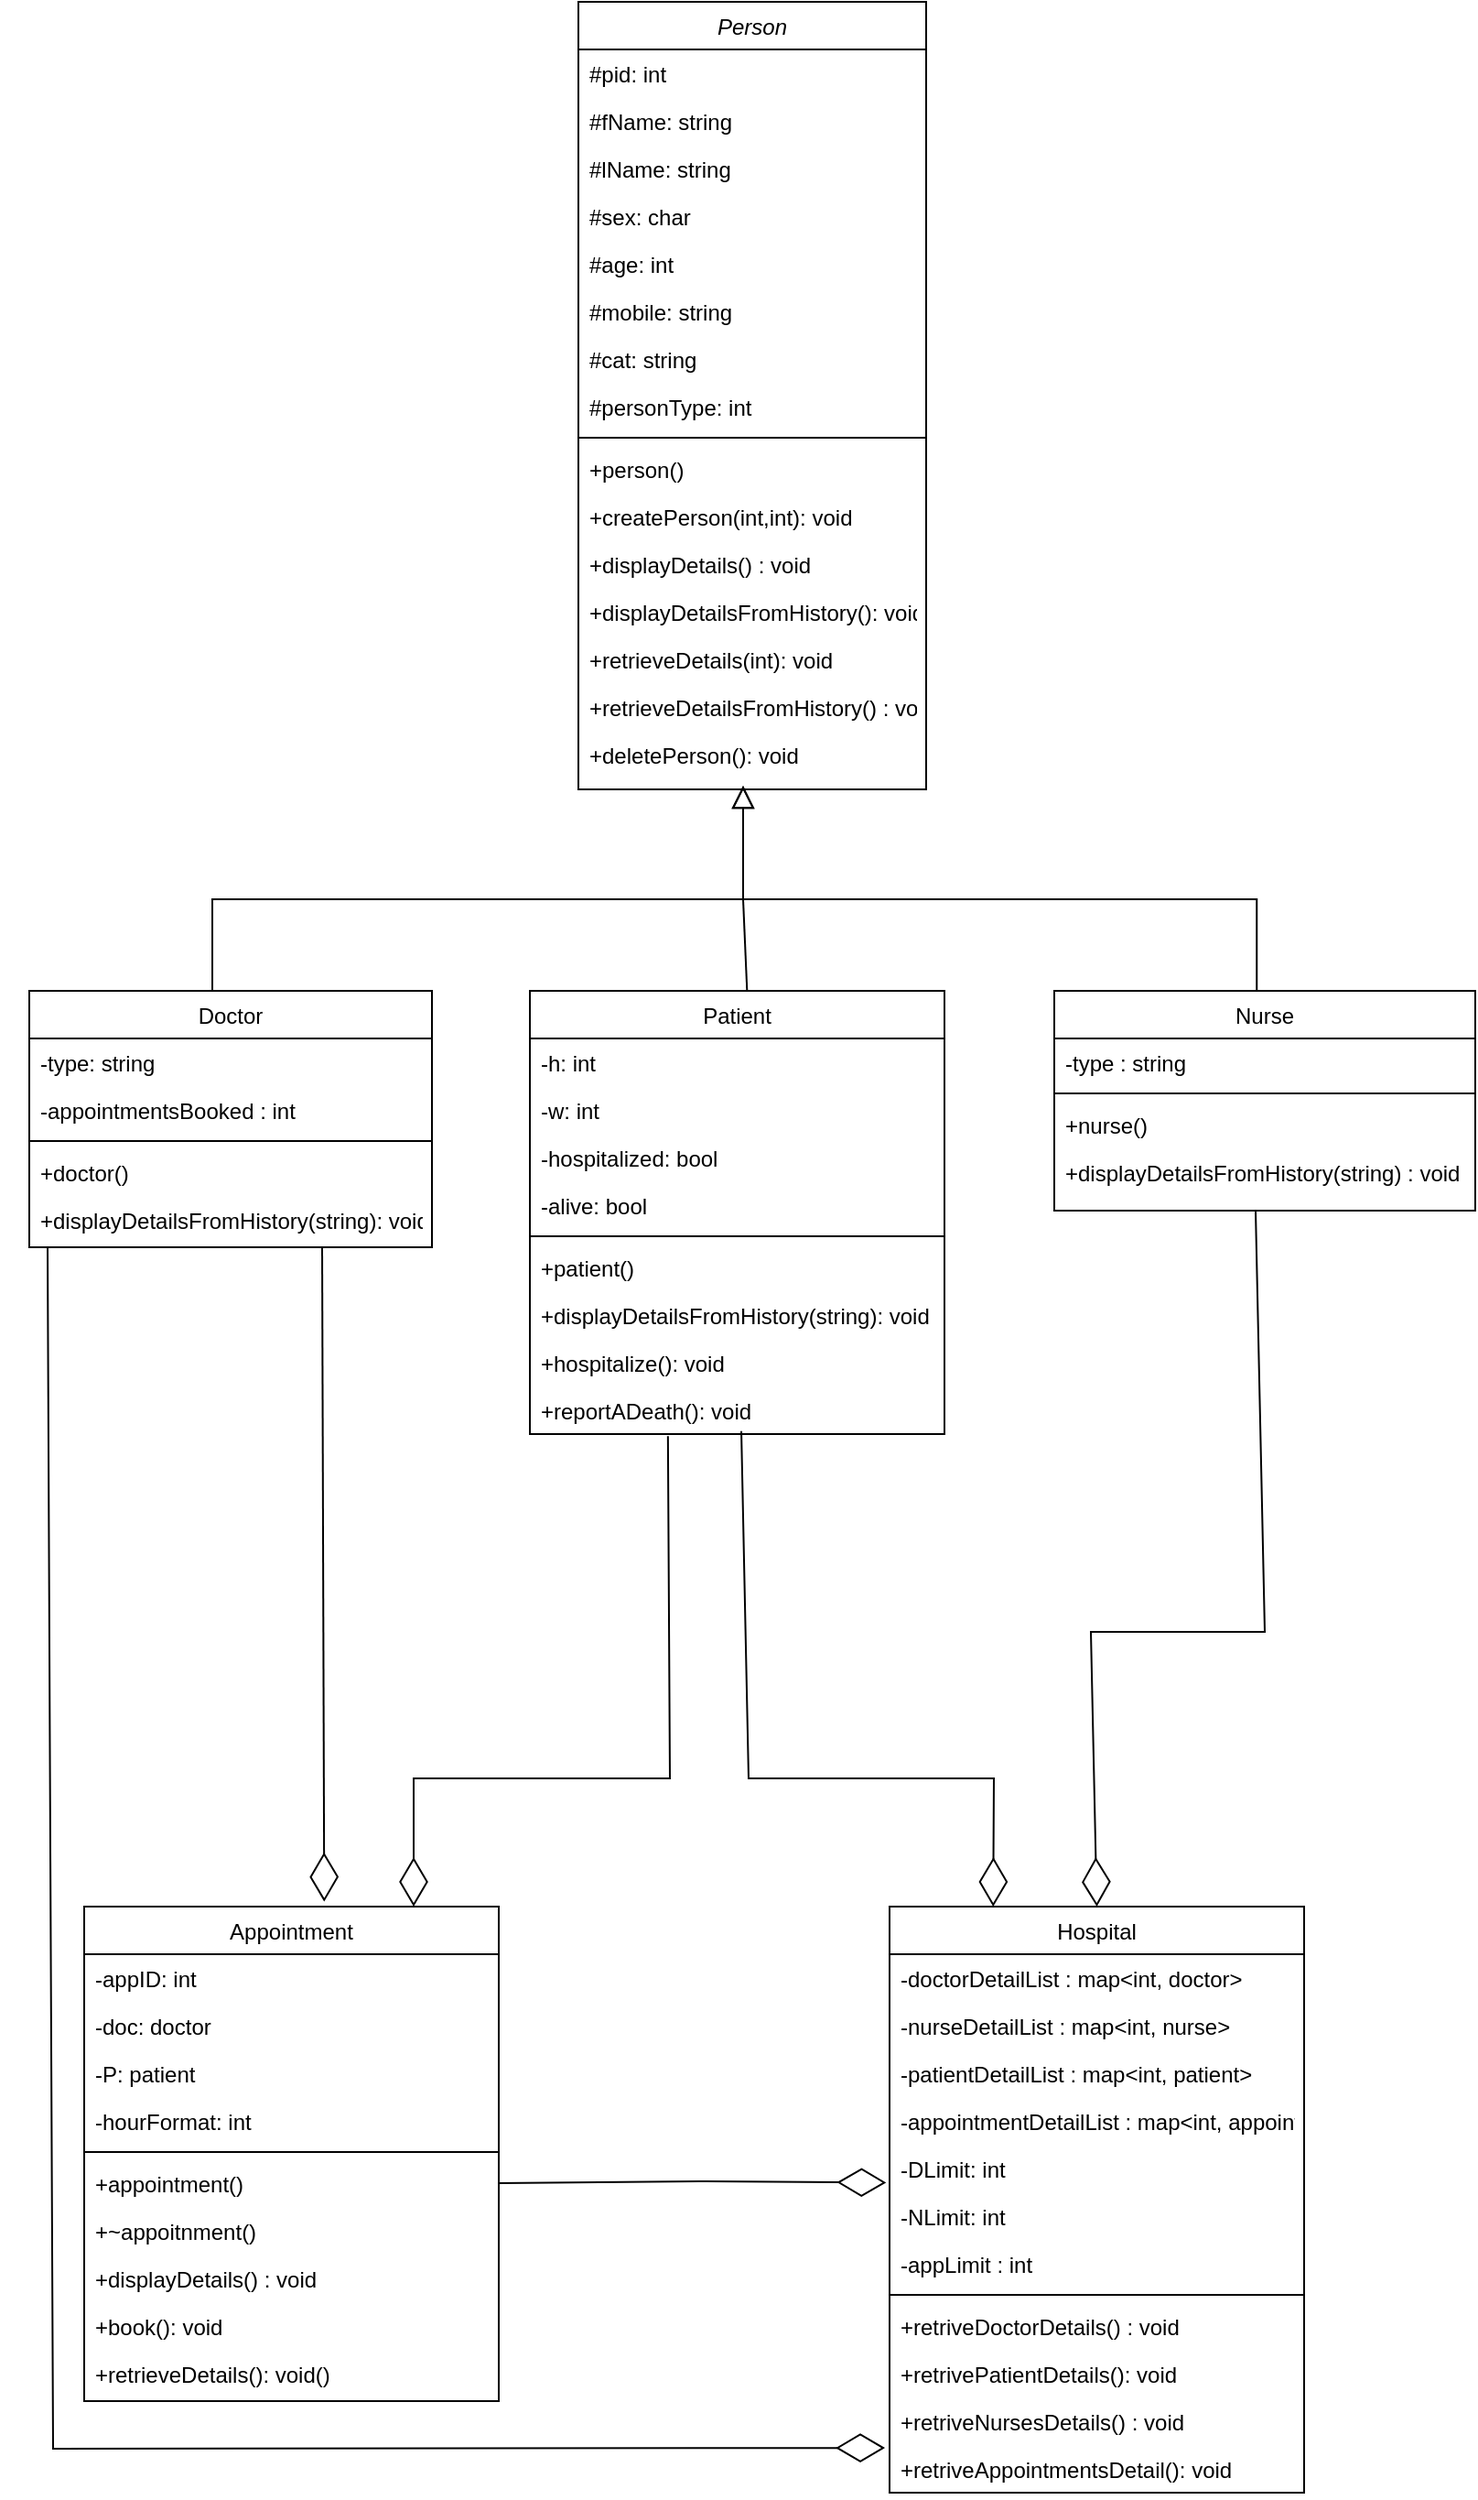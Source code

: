 <mxfile version="22.1.2" type="device">
  <diagram id="C5RBs43oDa-KdzZeNtuy" name="Page-1">
    <mxGraphModel dx="1050" dy="1798" grid="1" gridSize="10" guides="1" tooltips="1" connect="1" arrows="1" fold="1" page="1" pageScale="1" pageWidth="827" pageHeight="1169" math="0" shadow="0">
      <root>
        <mxCell id="WIyWlLk6GJQsqaUBKTNV-0" />
        <mxCell id="WIyWlLk6GJQsqaUBKTNV-1" parent="WIyWlLk6GJQsqaUBKTNV-0" />
        <mxCell id="zkfFHV4jXpPFQw0GAbJ--0" value="Person" style="swimlane;fontStyle=2;align=center;verticalAlign=top;childLayout=stackLayout;horizontal=1;startSize=26;horizontalStack=0;resizeParent=1;resizeLast=0;collapsible=1;marginBottom=0;rounded=0;shadow=0;strokeWidth=1;" parent="WIyWlLk6GJQsqaUBKTNV-1" vertex="1">
          <mxGeometry x="360" y="-130" width="190" height="430" as="geometry">
            <mxRectangle x="230" y="140" width="160" height="26" as="alternateBounds" />
          </mxGeometry>
        </mxCell>
        <mxCell id="zkfFHV4jXpPFQw0GAbJ--1" value="#pid: int" style="text;align=left;verticalAlign=top;spacingLeft=4;spacingRight=4;overflow=hidden;rotatable=0;points=[[0,0.5],[1,0.5]];portConstraint=eastwest;" parent="zkfFHV4jXpPFQw0GAbJ--0" vertex="1">
          <mxGeometry y="26" width="190" height="26" as="geometry" />
        </mxCell>
        <mxCell id="zkfFHV4jXpPFQw0GAbJ--3" value="#fName: string&#xa;" style="text;align=left;verticalAlign=top;spacingLeft=4;spacingRight=4;overflow=hidden;rotatable=0;points=[[0,0.5],[1,0.5]];portConstraint=eastwest;rounded=0;shadow=0;html=0;" parent="zkfFHV4jXpPFQw0GAbJ--0" vertex="1">
          <mxGeometry y="52" width="190" height="26" as="geometry" />
        </mxCell>
        <mxCell id="5t96JAORSI3F3YTVnJ6j-146" value="#lName: string&#xa;" style="text;align=left;verticalAlign=top;spacingLeft=4;spacingRight=4;overflow=hidden;rotatable=0;points=[[0,0.5],[1,0.5]];portConstraint=eastwest;rounded=0;shadow=0;html=0;" parent="zkfFHV4jXpPFQw0GAbJ--0" vertex="1">
          <mxGeometry y="78" width="190" height="26" as="geometry" />
        </mxCell>
        <mxCell id="5t96JAORSI3F3YTVnJ6j-30" value="#sex: char" style="text;align=left;verticalAlign=top;spacingLeft=4;spacingRight=4;overflow=hidden;rotatable=0;points=[[0,0.5],[1,0.5]];portConstraint=eastwest;" parent="zkfFHV4jXpPFQw0GAbJ--0" vertex="1">
          <mxGeometry y="104" width="190" height="26" as="geometry" />
        </mxCell>
        <mxCell id="5t96JAORSI3F3YTVnJ6j-31" value="#age: int" style="text;align=left;verticalAlign=top;spacingLeft=4;spacingRight=4;overflow=hidden;rotatable=0;points=[[0,0.5],[1,0.5]];portConstraint=eastwest;" parent="zkfFHV4jXpPFQw0GAbJ--0" vertex="1">
          <mxGeometry y="130" width="190" height="26" as="geometry" />
        </mxCell>
        <mxCell id="5t96JAORSI3F3YTVnJ6j-32" value="#mobile: string&#xa;" style="text;align=left;verticalAlign=top;spacingLeft=4;spacingRight=4;overflow=hidden;rotatable=0;points=[[0,0.5],[1,0.5]];portConstraint=eastwest;" parent="zkfFHV4jXpPFQw0GAbJ--0" vertex="1">
          <mxGeometry y="156" width="190" height="26" as="geometry" />
        </mxCell>
        <mxCell id="5t96JAORSI3F3YTVnJ6j-33" value="#cat: string&#xa;" style="text;align=left;verticalAlign=top;spacingLeft=4;spacingRight=4;overflow=hidden;rotatable=0;points=[[0,0.5],[1,0.5]];portConstraint=eastwest;" parent="zkfFHV4jXpPFQw0GAbJ--0" vertex="1">
          <mxGeometry y="182" width="190" height="26" as="geometry" />
        </mxCell>
        <mxCell id="5t96JAORSI3F3YTVnJ6j-53" value="#personType: int&#xa;" style="text;align=left;verticalAlign=top;spacingLeft=4;spacingRight=4;overflow=hidden;rotatable=0;points=[[0,0.5],[1,0.5]];portConstraint=eastwest;" parent="zkfFHV4jXpPFQw0GAbJ--0" vertex="1">
          <mxGeometry y="208" width="190" height="26" as="geometry" />
        </mxCell>
        <mxCell id="zkfFHV4jXpPFQw0GAbJ--4" value="" style="line;html=1;strokeWidth=1;align=left;verticalAlign=middle;spacingTop=-1;spacingLeft=3;spacingRight=3;rotatable=0;labelPosition=right;points=[];portConstraint=eastwest;" parent="zkfFHV4jXpPFQw0GAbJ--0" vertex="1">
          <mxGeometry y="234" width="190" height="8" as="geometry" />
        </mxCell>
        <mxCell id="zkfFHV4jXpPFQw0GAbJ--5" value="+person()&#xa;" style="text;align=left;verticalAlign=top;spacingLeft=4;spacingRight=4;overflow=hidden;rotatable=0;points=[[0,0.5],[1,0.5]];portConstraint=eastwest;" parent="zkfFHV4jXpPFQw0GAbJ--0" vertex="1">
          <mxGeometry y="242" width="190" height="26" as="geometry" />
        </mxCell>
        <mxCell id="5t96JAORSI3F3YTVnJ6j-56" value="+createPerson(int,int): void&#xa;" style="text;align=left;verticalAlign=top;spacingLeft=4;spacingRight=4;overflow=hidden;rotatable=0;points=[[0,0.5],[1,0.5]];portConstraint=eastwest;" parent="zkfFHV4jXpPFQw0GAbJ--0" vertex="1">
          <mxGeometry y="268" width="190" height="26" as="geometry" />
        </mxCell>
        <mxCell id="5t96JAORSI3F3YTVnJ6j-55" value="+displayDetails() : void&#xa;" style="text;align=left;verticalAlign=top;spacingLeft=4;spacingRight=4;overflow=hidden;rotatable=0;points=[[0,0.5],[1,0.5]];portConstraint=eastwest;" parent="zkfFHV4jXpPFQw0GAbJ--0" vertex="1">
          <mxGeometry y="294" width="190" height="26" as="geometry" />
        </mxCell>
        <mxCell id="5t96JAORSI3F3YTVnJ6j-54" value="+displayDetailsFromHistory(): void&#xa;" style="text;align=left;verticalAlign=top;spacingLeft=4;spacingRight=4;overflow=hidden;rotatable=0;points=[[0,0.5],[1,0.5]];portConstraint=eastwest;" parent="zkfFHV4jXpPFQw0GAbJ--0" vertex="1">
          <mxGeometry y="320" width="190" height="26" as="geometry" />
        </mxCell>
        <mxCell id="5t96JAORSI3F3YTVnJ6j-57" value="+retrieveDetails(int): void&#xa;" style="text;align=left;verticalAlign=top;spacingLeft=4;spacingRight=4;overflow=hidden;rotatable=0;points=[[0,0.5],[1,0.5]];portConstraint=eastwest;" parent="zkfFHV4jXpPFQw0GAbJ--0" vertex="1">
          <mxGeometry y="346" width="190" height="26" as="geometry" />
        </mxCell>
        <mxCell id="5t96JAORSI3F3YTVnJ6j-58" value="+retrieveDetailsFromHistory() : void&#xa;" style="text;align=left;verticalAlign=top;spacingLeft=4;spacingRight=4;overflow=hidden;rotatable=0;points=[[0,0.5],[1,0.5]];portConstraint=eastwest;" parent="zkfFHV4jXpPFQw0GAbJ--0" vertex="1">
          <mxGeometry y="372" width="190" height="26" as="geometry" />
        </mxCell>
        <mxCell id="5t96JAORSI3F3YTVnJ6j-59" value="+deletePerson(): void" style="text;align=left;verticalAlign=top;spacingLeft=4;spacingRight=4;overflow=hidden;rotatable=0;points=[[0,0.5],[1,0.5]];portConstraint=eastwest;" parent="zkfFHV4jXpPFQw0GAbJ--0" vertex="1">
          <mxGeometry y="398" width="190" height="26" as="geometry" />
        </mxCell>
        <mxCell id="zkfFHV4jXpPFQw0GAbJ--6" value="Doctor" style="swimlane;fontStyle=0;align=center;verticalAlign=top;childLayout=stackLayout;horizontal=1;startSize=26;horizontalStack=0;resizeParent=1;resizeLast=0;collapsible=1;marginBottom=0;rounded=0;shadow=0;strokeWidth=1;" parent="WIyWlLk6GJQsqaUBKTNV-1" vertex="1">
          <mxGeometry x="60" y="410" width="220" height="140" as="geometry">
            <mxRectangle x="130" y="380" width="160" height="26" as="alternateBounds" />
          </mxGeometry>
        </mxCell>
        <mxCell id="zkfFHV4jXpPFQw0GAbJ--7" value="-type: string&#xa;" style="text;align=left;verticalAlign=top;spacingLeft=4;spacingRight=4;overflow=hidden;rotatable=0;points=[[0,0.5],[1,0.5]];portConstraint=eastwest;" parent="zkfFHV4jXpPFQw0GAbJ--6" vertex="1">
          <mxGeometry y="26" width="220" height="26" as="geometry" />
        </mxCell>
        <mxCell id="zkfFHV4jXpPFQw0GAbJ--8" value="-appointmentsBooked : int&#xa;" style="text;align=left;verticalAlign=top;spacingLeft=4;spacingRight=4;overflow=hidden;rotatable=0;points=[[0,0.5],[1,0.5]];portConstraint=eastwest;rounded=0;shadow=0;html=0;" parent="zkfFHV4jXpPFQw0GAbJ--6" vertex="1">
          <mxGeometry y="52" width="220" height="26" as="geometry" />
        </mxCell>
        <mxCell id="zkfFHV4jXpPFQw0GAbJ--9" value="" style="line;html=1;strokeWidth=1;align=left;verticalAlign=middle;spacingTop=-1;spacingLeft=3;spacingRight=3;rotatable=0;labelPosition=right;points=[];portConstraint=eastwest;" parent="zkfFHV4jXpPFQw0GAbJ--6" vertex="1">
          <mxGeometry y="78" width="220" height="8" as="geometry" />
        </mxCell>
        <mxCell id="5t96JAORSI3F3YTVnJ6j-60" value="+doctor()&#xa;" style="text;align=left;verticalAlign=top;spacingLeft=4;spacingRight=4;overflow=hidden;rotatable=0;points=[[0,0.5],[1,0.5]];portConstraint=eastwest;" parent="zkfFHV4jXpPFQw0GAbJ--6" vertex="1">
          <mxGeometry y="86" width="220" height="26" as="geometry" />
        </mxCell>
        <mxCell id="5t96JAORSI3F3YTVnJ6j-70" value="+displayDetailsFromHistory(string): void&#xa;" style="text;align=left;verticalAlign=top;spacingLeft=4;spacingRight=4;overflow=hidden;rotatable=0;points=[[0,0.5],[1,0.5]];portConstraint=eastwest;" parent="zkfFHV4jXpPFQw0GAbJ--6" vertex="1">
          <mxGeometry y="112" width="220" height="26" as="geometry" />
        </mxCell>
        <mxCell id="zkfFHV4jXpPFQw0GAbJ--13" value="Patient" style="swimlane;fontStyle=0;align=center;verticalAlign=top;childLayout=stackLayout;horizontal=1;startSize=26;horizontalStack=0;resizeParent=1;resizeLast=0;collapsible=1;marginBottom=0;rounded=0;shadow=0;strokeWidth=1;" parent="WIyWlLk6GJQsqaUBKTNV-1" vertex="1">
          <mxGeometry x="333.5" y="410" width="226.5" height="242" as="geometry">
            <mxRectangle x="340" y="380" width="170" height="26" as="alternateBounds" />
          </mxGeometry>
        </mxCell>
        <mxCell id="zkfFHV4jXpPFQw0GAbJ--14" value="-h: int&#xa;" style="text;align=left;verticalAlign=top;spacingLeft=4;spacingRight=4;overflow=hidden;rotatable=0;points=[[0,0.5],[1,0.5]];portConstraint=eastwest;" parent="zkfFHV4jXpPFQw0GAbJ--13" vertex="1">
          <mxGeometry y="26" width="226.5" height="26" as="geometry" />
        </mxCell>
        <mxCell id="5t96JAORSI3F3YTVnJ6j-79" value="-w: int&#xa;" style="text;align=left;verticalAlign=top;spacingLeft=4;spacingRight=4;overflow=hidden;rotatable=0;points=[[0,0.5],[1,0.5]];portConstraint=eastwest;" parent="zkfFHV4jXpPFQw0GAbJ--13" vertex="1">
          <mxGeometry y="52" width="226.5" height="26" as="geometry" />
        </mxCell>
        <mxCell id="5t96JAORSI3F3YTVnJ6j-80" value="-hospitalized: bool&#xa;" style="text;align=left;verticalAlign=top;spacingLeft=4;spacingRight=4;overflow=hidden;rotatable=0;points=[[0,0.5],[1,0.5]];portConstraint=eastwest;" parent="zkfFHV4jXpPFQw0GAbJ--13" vertex="1">
          <mxGeometry y="78" width="226.5" height="26" as="geometry" />
        </mxCell>
        <mxCell id="5t96JAORSI3F3YTVnJ6j-81" value="-alive: bool&#xa;" style="text;align=left;verticalAlign=top;spacingLeft=4;spacingRight=4;overflow=hidden;rotatable=0;points=[[0,0.5],[1,0.5]];portConstraint=eastwest;" parent="zkfFHV4jXpPFQw0GAbJ--13" vertex="1">
          <mxGeometry y="104" width="226.5" height="26" as="geometry" />
        </mxCell>
        <mxCell id="zkfFHV4jXpPFQw0GAbJ--15" value="" style="line;html=1;strokeWidth=1;align=left;verticalAlign=middle;spacingTop=-1;spacingLeft=3;spacingRight=3;rotatable=0;labelPosition=right;points=[];portConstraint=eastwest;" parent="zkfFHV4jXpPFQw0GAbJ--13" vertex="1">
          <mxGeometry y="130" width="226.5" height="8" as="geometry" />
        </mxCell>
        <mxCell id="5t96JAORSI3F3YTVnJ6j-77" value="+patient()&#xa;" style="text;align=left;verticalAlign=top;spacingLeft=4;spacingRight=4;overflow=hidden;rotatable=0;points=[[0,0.5],[1,0.5]];portConstraint=eastwest;" parent="zkfFHV4jXpPFQw0GAbJ--13" vertex="1">
          <mxGeometry y="138" width="226.5" height="26" as="geometry" />
        </mxCell>
        <mxCell id="5t96JAORSI3F3YTVnJ6j-75" value="+displayDetailsFromHistory(string): void&#xa;" style="text;align=left;verticalAlign=top;spacingLeft=4;spacingRight=4;overflow=hidden;rotatable=0;points=[[0,0.5],[1,0.5]];portConstraint=eastwest;" parent="zkfFHV4jXpPFQw0GAbJ--13" vertex="1">
          <mxGeometry y="164" width="226.5" height="26" as="geometry" />
        </mxCell>
        <mxCell id="5t96JAORSI3F3YTVnJ6j-83" value="+hospitalize(): void&#xa;" style="text;align=left;verticalAlign=top;spacingLeft=4;spacingRight=4;overflow=hidden;rotatable=0;points=[[0,0.5],[1,0.5]];portConstraint=eastwest;" parent="zkfFHV4jXpPFQw0GAbJ--13" vertex="1">
          <mxGeometry y="190" width="226.5" height="26" as="geometry" />
        </mxCell>
        <mxCell id="5t96JAORSI3F3YTVnJ6j-84" value="+reportADeath(): void&#xa;" style="text;align=left;verticalAlign=top;spacingLeft=4;spacingRight=4;overflow=hidden;rotatable=0;points=[[0,0.5],[1,0.5]];portConstraint=eastwest;" parent="zkfFHV4jXpPFQw0GAbJ--13" vertex="1">
          <mxGeometry y="216" width="226.5" height="26" as="geometry" />
        </mxCell>
        <mxCell id="5t96JAORSI3F3YTVnJ6j-36" value="Nurse" style="swimlane;fontStyle=0;align=center;verticalAlign=top;childLayout=stackLayout;horizontal=1;startSize=26;horizontalStack=0;resizeParent=1;resizeLast=0;collapsible=1;marginBottom=0;rounded=0;shadow=0;strokeWidth=1;" parent="WIyWlLk6GJQsqaUBKTNV-1" vertex="1">
          <mxGeometry x="620" y="410" width="230" height="120" as="geometry">
            <mxRectangle x="340" y="380" width="170" height="26" as="alternateBounds" />
          </mxGeometry>
        </mxCell>
        <mxCell id="5t96JAORSI3F3YTVnJ6j-37" value="-type : string&#xa;" style="text;align=left;verticalAlign=top;spacingLeft=4;spacingRight=4;overflow=hidden;rotatable=0;points=[[0,0.5],[1,0.5]];portConstraint=eastwest;" parent="5t96JAORSI3F3YTVnJ6j-36" vertex="1">
          <mxGeometry y="26" width="230" height="26" as="geometry" />
        </mxCell>
        <mxCell id="5t96JAORSI3F3YTVnJ6j-38" value="" style="line;html=1;strokeWidth=1;align=left;verticalAlign=middle;spacingTop=-1;spacingLeft=3;spacingRight=3;rotatable=0;labelPosition=right;points=[];portConstraint=eastwest;" parent="5t96JAORSI3F3YTVnJ6j-36" vertex="1">
          <mxGeometry y="52" width="230" height="8" as="geometry" />
        </mxCell>
        <mxCell id="5t96JAORSI3F3YTVnJ6j-86" value="+nurse()&#xa;" style="text;align=left;verticalAlign=top;spacingLeft=4;spacingRight=4;overflow=hidden;rotatable=0;points=[[0,0.5],[1,0.5]];portConstraint=eastwest;" parent="5t96JAORSI3F3YTVnJ6j-36" vertex="1">
          <mxGeometry y="60" width="230" height="26" as="geometry" />
        </mxCell>
        <mxCell id="5t96JAORSI3F3YTVnJ6j-89" value="+displayDetailsFromHistory(string) : void&#xa;" style="text;align=left;verticalAlign=top;spacingLeft=4;spacingRight=4;overflow=hidden;rotatable=0;points=[[0,0.5],[1,0.5]];portConstraint=eastwest;" parent="5t96JAORSI3F3YTVnJ6j-36" vertex="1">
          <mxGeometry y="86" width="230" height="26" as="geometry" />
        </mxCell>
        <mxCell id="5t96JAORSI3F3YTVnJ6j-96" value="Hospital" style="swimlane;fontStyle=0;align=center;verticalAlign=top;childLayout=stackLayout;horizontal=1;startSize=26;horizontalStack=0;resizeParent=1;resizeLast=0;collapsible=1;marginBottom=0;rounded=0;shadow=0;strokeWidth=1;" parent="WIyWlLk6GJQsqaUBKTNV-1" vertex="1">
          <mxGeometry x="530" y="910" width="226.5" height="320" as="geometry">
            <mxRectangle x="340" y="380" width="170" height="26" as="alternateBounds" />
          </mxGeometry>
        </mxCell>
        <mxCell id="5t96JAORSI3F3YTVnJ6j-97" value="-doctorDetailList : map&lt;int, doctor&gt;&#xa;" style="text;align=left;verticalAlign=top;spacingLeft=4;spacingRight=4;overflow=hidden;rotatable=0;points=[[0,0.5],[1,0.5]];portConstraint=eastwest;" parent="5t96JAORSI3F3YTVnJ6j-96" vertex="1">
          <mxGeometry y="26" width="226.5" height="26" as="geometry" />
        </mxCell>
        <mxCell id="5t96JAORSI3F3YTVnJ6j-98" value="-nurseDetailList : map&lt;int, nurse&gt;&#xa;" style="text;align=left;verticalAlign=top;spacingLeft=4;spacingRight=4;overflow=hidden;rotatable=0;points=[[0,0.5],[1,0.5]];portConstraint=eastwest;" parent="5t96JAORSI3F3YTVnJ6j-96" vertex="1">
          <mxGeometry y="52" width="226.5" height="26" as="geometry" />
        </mxCell>
        <mxCell id="5t96JAORSI3F3YTVnJ6j-126" value="-patientDetailList : map&lt;int, patient&gt;&#xa;" style="text;align=left;verticalAlign=top;spacingLeft=4;spacingRight=4;overflow=hidden;rotatable=0;points=[[0,0.5],[1,0.5]];portConstraint=eastwest;" parent="5t96JAORSI3F3YTVnJ6j-96" vertex="1">
          <mxGeometry y="78" width="226.5" height="26" as="geometry" />
        </mxCell>
        <mxCell id="5t96JAORSI3F3YTVnJ6j-129" value="-appointmentDetailList : map&lt;int, appointment&gt;&#xa;" style="text;align=left;verticalAlign=top;spacingLeft=4;spacingRight=4;overflow=hidden;rotatable=0;points=[[0,0.5],[1,0.5]];portConstraint=eastwest;" parent="5t96JAORSI3F3YTVnJ6j-96" vertex="1">
          <mxGeometry y="104" width="226.5" height="26" as="geometry" />
        </mxCell>
        <mxCell id="5t96JAORSI3F3YTVnJ6j-128" value="-DLimit: int&#xa;" style="text;align=left;verticalAlign=top;spacingLeft=4;spacingRight=4;overflow=hidden;rotatable=0;points=[[0,0.5],[1,0.5]];portConstraint=eastwest;" parent="5t96JAORSI3F3YTVnJ6j-96" vertex="1">
          <mxGeometry y="130" width="226.5" height="26" as="geometry" />
        </mxCell>
        <mxCell id="5t96JAORSI3F3YTVnJ6j-99" value="-NLimit: int&#xa;" style="text;align=left;verticalAlign=top;spacingLeft=4;spacingRight=4;overflow=hidden;rotatable=0;points=[[0,0.5],[1,0.5]];portConstraint=eastwest;" parent="5t96JAORSI3F3YTVnJ6j-96" vertex="1">
          <mxGeometry y="156" width="226.5" height="26" as="geometry" />
        </mxCell>
        <mxCell id="5t96JAORSI3F3YTVnJ6j-100" value="-appLimit : int&#xa;" style="text;align=left;verticalAlign=top;spacingLeft=4;spacingRight=4;overflow=hidden;rotatable=0;points=[[0,0.5],[1,0.5]];portConstraint=eastwest;" parent="5t96JAORSI3F3YTVnJ6j-96" vertex="1">
          <mxGeometry y="182" width="226.5" height="26" as="geometry" />
        </mxCell>
        <mxCell id="5t96JAORSI3F3YTVnJ6j-101" value="" style="line;html=1;strokeWidth=1;align=left;verticalAlign=middle;spacingTop=-1;spacingLeft=3;spacingRight=3;rotatable=0;labelPosition=right;points=[];portConstraint=eastwest;" parent="5t96JAORSI3F3YTVnJ6j-96" vertex="1">
          <mxGeometry y="208" width="226.5" height="8" as="geometry" />
        </mxCell>
        <mxCell id="5t96JAORSI3F3YTVnJ6j-102" value="+retriveDoctorDetails() : void&#xa;" style="text;align=left;verticalAlign=top;spacingLeft=4;spacingRight=4;overflow=hidden;rotatable=0;points=[[0,0.5],[1,0.5]];portConstraint=eastwest;" parent="5t96JAORSI3F3YTVnJ6j-96" vertex="1">
          <mxGeometry y="216" width="226.5" height="26" as="geometry" />
        </mxCell>
        <mxCell id="5t96JAORSI3F3YTVnJ6j-103" value="+retrivePatientDetails(): void&#xa;" style="text;align=left;verticalAlign=top;spacingLeft=4;spacingRight=4;overflow=hidden;rotatable=0;points=[[0,0.5],[1,0.5]];portConstraint=eastwest;" parent="5t96JAORSI3F3YTVnJ6j-96" vertex="1">
          <mxGeometry y="242" width="226.5" height="26" as="geometry" />
        </mxCell>
        <mxCell id="5t96JAORSI3F3YTVnJ6j-104" value="+retriveNursesDetails() : void&#xa;" style="text;align=left;verticalAlign=top;spacingLeft=4;spacingRight=4;overflow=hidden;rotatable=0;points=[[0,0.5],[1,0.5]];portConstraint=eastwest;" parent="5t96JAORSI3F3YTVnJ6j-96" vertex="1">
          <mxGeometry y="268" width="226.5" height="26" as="geometry" />
        </mxCell>
        <mxCell id="5t96JAORSI3F3YTVnJ6j-105" value="+retriveAppointmentsDetail(): void&#xa;" style="text;align=left;verticalAlign=top;spacingLeft=4;spacingRight=4;overflow=hidden;rotatable=0;points=[[0,0.5],[1,0.5]];portConstraint=eastwest;" parent="5t96JAORSI3F3YTVnJ6j-96" vertex="1">
          <mxGeometry y="294" width="226.5" height="26" as="geometry" />
        </mxCell>
        <mxCell id="5t96JAORSI3F3YTVnJ6j-111" value="Appointment" style="swimlane;fontStyle=0;align=center;verticalAlign=top;childLayout=stackLayout;horizontal=1;startSize=26;horizontalStack=0;resizeParent=1;resizeLast=0;collapsible=1;marginBottom=0;rounded=0;shadow=0;strokeWidth=1;" parent="WIyWlLk6GJQsqaUBKTNV-1" vertex="1">
          <mxGeometry x="90" y="910" width="226.5" height="270" as="geometry">
            <mxRectangle x="340" y="380" width="170" height="26" as="alternateBounds" />
          </mxGeometry>
        </mxCell>
        <mxCell id="5t96JAORSI3F3YTVnJ6j-112" value="-appID: int&#xa;" style="text;align=left;verticalAlign=top;spacingLeft=4;spacingRight=4;overflow=hidden;rotatable=0;points=[[0,0.5],[1,0.5]];portConstraint=eastwest;" parent="5t96JAORSI3F3YTVnJ6j-111" vertex="1">
          <mxGeometry y="26" width="226.5" height="26" as="geometry" />
        </mxCell>
        <mxCell id="5t96JAORSI3F3YTVnJ6j-113" value="-doc: doctor&#xa;" style="text;align=left;verticalAlign=top;spacingLeft=4;spacingRight=4;overflow=hidden;rotatable=0;points=[[0,0.5],[1,0.5]];portConstraint=eastwest;" parent="5t96JAORSI3F3YTVnJ6j-111" vertex="1">
          <mxGeometry y="52" width="226.5" height="26" as="geometry" />
        </mxCell>
        <mxCell id="5t96JAORSI3F3YTVnJ6j-114" value="-P: patient&#xa;" style="text;align=left;verticalAlign=top;spacingLeft=4;spacingRight=4;overflow=hidden;rotatable=0;points=[[0,0.5],[1,0.5]];portConstraint=eastwest;" parent="5t96JAORSI3F3YTVnJ6j-111" vertex="1">
          <mxGeometry y="78" width="226.5" height="26" as="geometry" />
        </mxCell>
        <mxCell id="5t96JAORSI3F3YTVnJ6j-115" value="-hourFormat: int&#xa;" style="text;align=left;verticalAlign=top;spacingLeft=4;spacingRight=4;overflow=hidden;rotatable=0;points=[[0,0.5],[1,0.5]];portConstraint=eastwest;" parent="5t96JAORSI3F3YTVnJ6j-111" vertex="1">
          <mxGeometry y="104" width="226.5" height="26" as="geometry" />
        </mxCell>
        <mxCell id="5t96JAORSI3F3YTVnJ6j-116" value="" style="line;html=1;strokeWidth=1;align=left;verticalAlign=middle;spacingTop=-1;spacingLeft=3;spacingRight=3;rotatable=0;labelPosition=right;points=[];portConstraint=eastwest;" parent="5t96JAORSI3F3YTVnJ6j-111" vertex="1">
          <mxGeometry y="130" width="226.5" height="8" as="geometry" />
        </mxCell>
        <mxCell id="5t96JAORSI3F3YTVnJ6j-117" value="+appointment()&#xa;" style="text;align=left;verticalAlign=top;spacingLeft=4;spacingRight=4;overflow=hidden;rotatable=0;points=[[0,0.5],[1,0.5]];portConstraint=eastwest;" parent="5t96JAORSI3F3YTVnJ6j-111" vertex="1">
          <mxGeometry y="138" width="226.5" height="26" as="geometry" />
        </mxCell>
        <mxCell id="5t96JAORSI3F3YTVnJ6j-118" value="+~appoitnment()&#xa;" style="text;align=left;verticalAlign=top;spacingLeft=4;spacingRight=4;overflow=hidden;rotatable=0;points=[[0,0.5],[1,0.5]];portConstraint=eastwest;" parent="5t96JAORSI3F3YTVnJ6j-111" vertex="1">
          <mxGeometry y="164" width="226.5" height="26" as="geometry" />
        </mxCell>
        <mxCell id="5t96JAORSI3F3YTVnJ6j-119" value="+displayDetails() : void&#xa;" style="text;align=left;verticalAlign=top;spacingLeft=4;spacingRight=4;overflow=hidden;rotatable=0;points=[[0,0.5],[1,0.5]];portConstraint=eastwest;" parent="5t96JAORSI3F3YTVnJ6j-111" vertex="1">
          <mxGeometry y="190" width="226.5" height="26" as="geometry" />
        </mxCell>
        <mxCell id="5t96JAORSI3F3YTVnJ6j-120" value="+book(): void&#xa;" style="text;align=left;verticalAlign=top;spacingLeft=4;spacingRight=4;overflow=hidden;rotatable=0;points=[[0,0.5],[1,0.5]];portConstraint=eastwest;" parent="5t96JAORSI3F3YTVnJ6j-111" vertex="1">
          <mxGeometry y="216" width="226.5" height="26" as="geometry" />
        </mxCell>
        <mxCell id="5t96JAORSI3F3YTVnJ6j-121" value="+retrieveDetails(): void()&#xa;" style="text;align=left;verticalAlign=top;spacingLeft=4;spacingRight=4;overflow=hidden;rotatable=0;points=[[0,0.5],[1,0.5]];portConstraint=eastwest;" parent="5t96JAORSI3F3YTVnJ6j-111" vertex="1">
          <mxGeometry y="242" width="226.5" height="26" as="geometry" />
        </mxCell>
        <mxCell id="5t96JAORSI3F3YTVnJ6j-137" value="" style="endArrow=block;endSize=10;endFill=0;shadow=0;strokeWidth=1;rounded=0;edgeStyle=elbowEdgeStyle;elbow=vertical;" parent="WIyWlLk6GJQsqaUBKTNV-1" edge="1">
          <mxGeometry width="160" relative="1" as="geometry">
            <mxPoint x="160" y="410" as="sourcePoint" />
            <mxPoint x="450" y="298" as="targetPoint" />
            <Array as="points">
              <mxPoint x="310" y="360" />
            </Array>
          </mxGeometry>
        </mxCell>
        <mxCell id="5t96JAORSI3F3YTVnJ6j-138" value="" style="endArrow=block;endSize=10;endFill=0;shadow=0;strokeWidth=1;rounded=0;edgeStyle=elbowEdgeStyle;elbow=vertical;exitX=0.481;exitY=-0.004;exitDx=0;exitDy=0;exitPerimeter=0;" parent="WIyWlLk6GJQsqaUBKTNV-1" source="5t96JAORSI3F3YTVnJ6j-36" edge="1">
          <mxGeometry width="160" relative="1" as="geometry">
            <mxPoint x="730" y="400" as="sourcePoint" />
            <mxPoint x="450" y="298" as="targetPoint" />
            <Array as="points">
              <mxPoint x="590" y="360" />
            </Array>
          </mxGeometry>
        </mxCell>
        <mxCell id="5t96JAORSI3F3YTVnJ6j-139" value="" style="endArrow=none;html=1;rounded=0;exitX=0.524;exitY=0.002;exitDx=0;exitDy=0;exitPerimeter=0;" parent="WIyWlLk6GJQsqaUBKTNV-1" source="zkfFHV4jXpPFQw0GAbJ--13" edge="1">
          <mxGeometry width="50" height="50" relative="1" as="geometry">
            <mxPoint x="420" y="430" as="sourcePoint" />
            <mxPoint x="450" y="360" as="targetPoint" />
          </mxGeometry>
        </mxCell>
        <mxCell id="5t96JAORSI3F3YTVnJ6j-140" value="" style="endArrow=diamondThin;endFill=0;endSize=24;html=1;rounded=0;entryX=0.579;entryY=-0.01;entryDx=0;entryDy=0;entryPerimeter=0;" parent="WIyWlLk6GJQsqaUBKTNV-1" target="5t96JAORSI3F3YTVnJ6j-111" edge="1">
          <mxGeometry width="160" relative="1" as="geometry">
            <mxPoint x="220" y="550" as="sourcePoint" />
            <mxPoint x="550" y="890" as="targetPoint" />
          </mxGeometry>
        </mxCell>
        <mxCell id="5t96JAORSI3F3YTVnJ6j-141" value="" style="endArrow=diamondThin;endFill=0;endSize=24;html=1;rounded=0;exitX=0.333;exitY=1.044;exitDx=0;exitDy=0;exitPerimeter=0;" parent="WIyWlLk6GJQsqaUBKTNV-1" source="5t96JAORSI3F3YTVnJ6j-84" edge="1">
          <mxGeometry width="160" relative="1" as="geometry">
            <mxPoint x="410" y="660" as="sourcePoint" />
            <mxPoint x="270" y="910" as="targetPoint" />
            <Array as="points">
              <mxPoint x="410" y="840" />
              <mxPoint x="270" y="840" />
            </Array>
          </mxGeometry>
        </mxCell>
        <mxCell id="5t96JAORSI3F3YTVnJ6j-142" value="" style="endArrow=diamondThin;endFill=0;endSize=24;html=1;rounded=0;exitX=1;exitY=0.5;exitDx=0;exitDy=0;entryX=-0.008;entryY=0.797;entryDx=0;entryDy=0;entryPerimeter=0;" parent="WIyWlLk6GJQsqaUBKTNV-1" source="5t96JAORSI3F3YTVnJ6j-117" target="5t96JAORSI3F3YTVnJ6j-128" edge="1">
          <mxGeometry width="160" relative="1" as="geometry">
            <mxPoint x="420" y="796" as="sourcePoint" />
            <mxPoint x="520" y="1060" as="targetPoint" />
            <Array as="points">
              <mxPoint x="430" y="1060" />
            </Array>
          </mxGeometry>
        </mxCell>
        <mxCell id="5t96JAORSI3F3YTVnJ6j-143" value="" style="endArrow=diamondThin;endFill=0;endSize=24;html=1;rounded=0;entryX=-0.011;entryY=0.06;entryDx=0;entryDy=0;entryPerimeter=0;" parent="WIyWlLk6GJQsqaUBKTNV-1" target="5t96JAORSI3F3YTVnJ6j-105" edge="1">
          <mxGeometry width="160" relative="1" as="geometry">
            <mxPoint x="70" y="550" as="sourcePoint" />
            <mxPoint x="530.0" y="1249.994" as="targetPoint" />
            <Array as="points">
              <mxPoint x="73" y="1206" />
            </Array>
          </mxGeometry>
        </mxCell>
        <mxCell id="5t96JAORSI3F3YTVnJ6j-144" value="" style="endArrow=diamondThin;endFill=0;endSize=24;html=1;rounded=0;entryX=0.5;entryY=0;entryDx=0;entryDy=0;" parent="WIyWlLk6GJQsqaUBKTNV-1" target="5t96JAORSI3F3YTVnJ6j-96" edge="1">
          <mxGeometry width="160" relative="1" as="geometry">
            <mxPoint x="730" y="530" as="sourcePoint" />
            <mxPoint x="280" y="920" as="targetPoint" />
            <Array as="points">
              <mxPoint x="735" y="760" />
              <mxPoint x="640" y="760" />
            </Array>
          </mxGeometry>
        </mxCell>
        <mxCell id="5t96JAORSI3F3YTVnJ6j-145" value="" style="endArrow=diamondThin;endFill=0;endSize=24;html=1;rounded=0;entryX=0.25;entryY=0;entryDx=0;entryDy=0;exitX=0.51;exitY=0.938;exitDx=0;exitDy=0;exitPerimeter=0;" parent="WIyWlLk6GJQsqaUBKTNV-1" source="5t96JAORSI3F3YTVnJ6j-84" target="5t96JAORSI3F3YTVnJ6j-96" edge="1">
          <mxGeometry width="160" relative="1" as="geometry">
            <mxPoint x="453" y="780" as="sourcePoint" />
            <mxPoint x="280" y="920" as="targetPoint" />
            <Array as="points">
              <mxPoint x="453" y="840" />
              <mxPoint x="587" y="840" />
            </Array>
          </mxGeometry>
        </mxCell>
      </root>
    </mxGraphModel>
  </diagram>
</mxfile>
